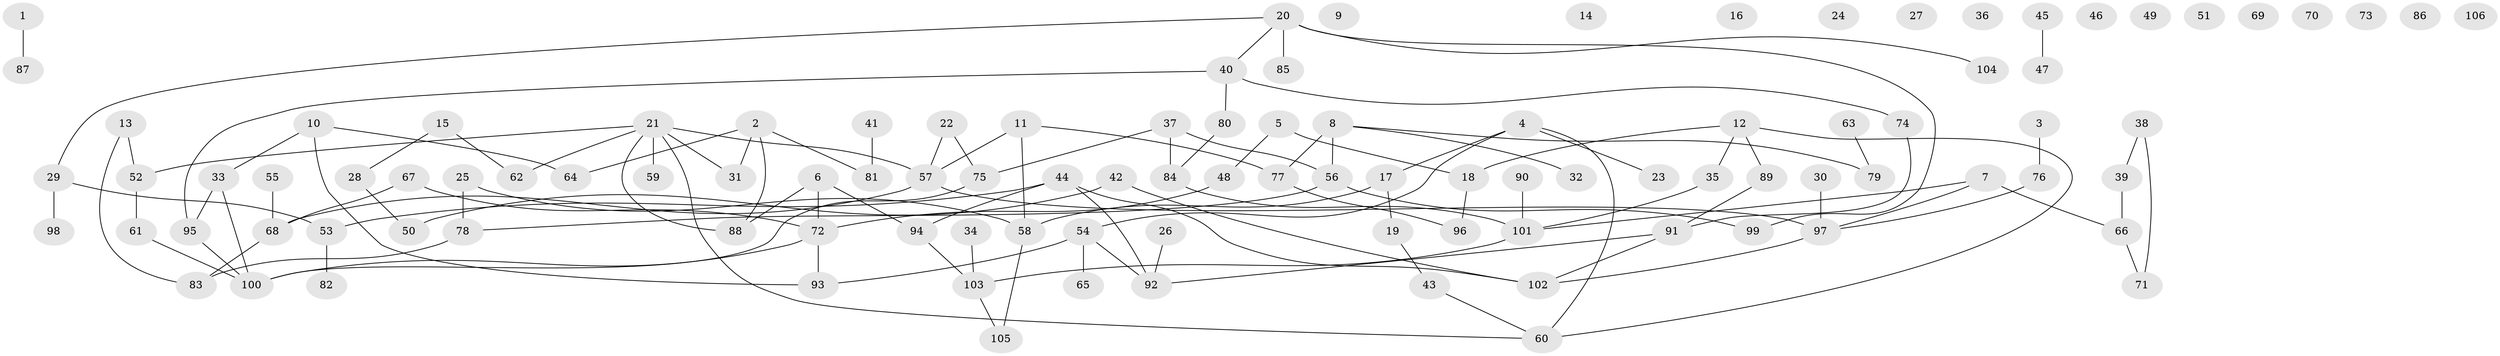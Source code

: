 // coarse degree distribution, {0: 0.22535211267605634, 4: 0.07042253521126761, 1: 0.22535211267605634, 5: 0.056338028169014086, 3: 0.15492957746478872, 6: 0.11267605633802817, 2: 0.14084507042253522, 7: 0.014084507042253521}
// Generated by graph-tools (version 1.1) at 2025/23/03/03/25 07:23:24]
// undirected, 106 vertices, 119 edges
graph export_dot {
graph [start="1"]
  node [color=gray90,style=filled];
  1;
  2;
  3;
  4;
  5;
  6;
  7;
  8;
  9;
  10;
  11;
  12;
  13;
  14;
  15;
  16;
  17;
  18;
  19;
  20;
  21;
  22;
  23;
  24;
  25;
  26;
  27;
  28;
  29;
  30;
  31;
  32;
  33;
  34;
  35;
  36;
  37;
  38;
  39;
  40;
  41;
  42;
  43;
  44;
  45;
  46;
  47;
  48;
  49;
  50;
  51;
  52;
  53;
  54;
  55;
  56;
  57;
  58;
  59;
  60;
  61;
  62;
  63;
  64;
  65;
  66;
  67;
  68;
  69;
  70;
  71;
  72;
  73;
  74;
  75;
  76;
  77;
  78;
  79;
  80;
  81;
  82;
  83;
  84;
  85;
  86;
  87;
  88;
  89;
  90;
  91;
  92;
  93;
  94;
  95;
  96;
  97;
  98;
  99;
  100;
  101;
  102;
  103;
  104;
  105;
  106;
  1 -- 87;
  2 -- 31;
  2 -- 64;
  2 -- 81;
  2 -- 88;
  3 -- 76;
  4 -- 17;
  4 -- 23;
  4 -- 54;
  4 -- 60;
  5 -- 18;
  5 -- 48;
  6 -- 72;
  6 -- 88;
  6 -- 94;
  7 -- 66;
  7 -- 97;
  7 -- 101;
  8 -- 32;
  8 -- 56;
  8 -- 77;
  8 -- 79;
  10 -- 33;
  10 -- 64;
  10 -- 93;
  11 -- 57;
  11 -- 58;
  11 -- 77;
  12 -- 18;
  12 -- 35;
  12 -- 60;
  12 -- 89;
  13 -- 52;
  13 -- 83;
  15 -- 28;
  15 -- 62;
  17 -- 19;
  17 -- 58;
  18 -- 96;
  19 -- 43;
  20 -- 29;
  20 -- 40;
  20 -- 85;
  20 -- 99;
  20 -- 104;
  21 -- 31;
  21 -- 52;
  21 -- 57;
  21 -- 59;
  21 -- 60;
  21 -- 62;
  21 -- 88;
  22 -- 57;
  22 -- 75;
  25 -- 58;
  25 -- 78;
  26 -- 92;
  28 -- 50;
  29 -- 53;
  29 -- 98;
  30 -- 97;
  33 -- 95;
  33 -- 100;
  34 -- 103;
  35 -- 101;
  37 -- 56;
  37 -- 75;
  37 -- 84;
  38 -- 39;
  38 -- 71;
  39 -- 66;
  40 -- 74;
  40 -- 80;
  40 -- 95;
  41 -- 81;
  42 -- 50;
  42 -- 102;
  43 -- 60;
  44 -- 53;
  44 -- 92;
  44 -- 94;
  44 -- 102;
  45 -- 47;
  48 -- 72;
  52 -- 61;
  53 -- 82;
  54 -- 65;
  54 -- 92;
  54 -- 93;
  55 -- 68;
  56 -- 78;
  56 -- 99;
  57 -- 68;
  57 -- 97;
  58 -- 105;
  61 -- 100;
  63 -- 79;
  66 -- 71;
  67 -- 68;
  67 -- 72;
  68 -- 83;
  72 -- 93;
  72 -- 100;
  74 -- 91;
  75 -- 100;
  76 -- 97;
  77 -- 96;
  78 -- 83;
  80 -- 84;
  84 -- 101;
  89 -- 91;
  90 -- 101;
  91 -- 92;
  91 -- 102;
  94 -- 103;
  95 -- 100;
  97 -- 102;
  101 -- 103;
  103 -- 105;
}
